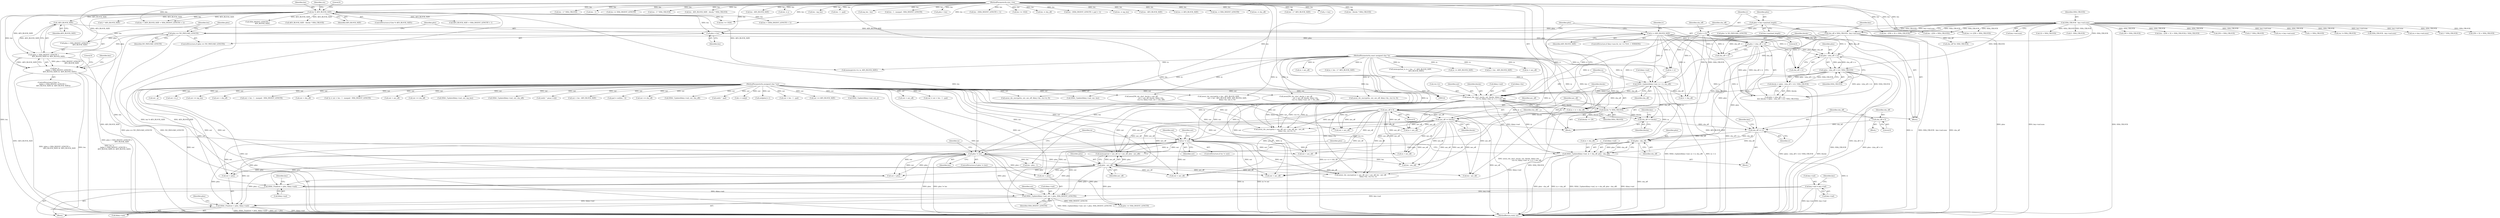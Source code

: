 digraph "0_openssl_68595c0c2886e7942a14f98c17a55a88afb6c292@pointer" {
"1000362" [label="(Call,SHA1_Final(out + plen, &key->md))"];
"1000124" [label="(MethodParameterIn,unsigned char *out)"];
"1000325" [label="(Call,in != out)"];
"1000125" [label="(MethodParameterIn,const unsigned char *in)"];
"1000237" [label="(Call,aesni_cbc_sha1_enc(in, out, blocks, &key->ks,\n                               ctx->iv, &key->md, in + iv + sha_off))"];
"1000218" [label="(Call,blocks = (plen - (sha_off + iv)) / SHA_CBLOCK)"];
"1000220" [label="(Call,(plen - (sha_off + iv)) / SHA_CBLOCK)"];
"1000221" [label="(Call,plen - (sha_off + iv))"];
"1000213" [label="(Call,plen > (sha_off + iv))"];
"1000182" [label="(Call,plen = len)"];
"1000168" [label="(Call,len % AES_BLOCK_SIZE)"];
"1000126" [label="(MethodParameterIn,size_t len)"];
"1000179" [label="(Call,plen == NO_PAYLOAD_LENGTH)"];
"1000135" [label="(Call,plen = key->payload_length)"];
"1000153" [label="(Call,sha_off = SHA_CBLOCK - key->md.num)"];
"1000155" [label="(Call,SHA_CBLOCK - key->md.num)"];
"1000141" [label="(Call,iv = 0)"];
"1000208" [label="(Call,iv = AES_BLOCK_SIZE)"];
"1000195" [label="(Call,-AES_BLOCK_SIZE)"];
"1000228" [label="(Call,SHA1_Update(&key->md, in + iv, sha_off))"];
"1000335" [label="(Call,plen - aes_off)"];
"1000320" [label="(Call,plen != len)"];
"1000316" [label="(Call,plen - sha_off)"];
"1000305" [label="(Call,sha_off += iv)"];
"1000302" [label="(Call,sha_off = 0)"];
"1000263" [label="(Call,sha_off += blocks)"];
"1000257" [label="(Call,blocks *= SHA_CBLOCK)"];
"1000187" [label="(Call,len !=\n                 ((plen + SHA_DIGEST_LENGTH +\n                   AES_BLOCK_SIZE) & -AES_BLOCK_SIZE))"];
"1000189" [label="(Call,(plen + SHA_DIGEST_LENGTH +\n                   AES_BLOCK_SIZE) & -AES_BLOCK_SIZE)"];
"1000149" [label="(Call,aes_off = 0)"];
"1000260" [label="(Call,aes_off += blocks)"];
"1000346" [label="(Call,key->md = key->tail)"];
"1000353" [label="(Call,SHA1_Update(&key->md, out + plen, SHA_DIGEST_LENGTH))"];
"1000338" [label="(Call,SHA1_Final(out + plen, &key->md))"];
"1000308" [label="(Call,SHA1_Update(&key->md, in + sha_off, plen - sha_off))"];
"1001861" [label="(Call,len - 2 * SHA_CBLOCK)"];
"1001017" [label="(Call,res != SHA_CBLOCK)"];
"1000135" [label="(Call,plen = key->payload_length)"];
"1000219" [label="(Identifier,blocks)"];
"1000263" [label="(Call,sha_off += blocks)"];
"1000150" [label="(Identifier,aes_off)"];
"1000156" [label="(Identifier,SHA_CBLOCK)"];
"1001897" [label="(Call,out + aes_off)"];
"1000245" [label="(Call,ctx->iv)"];
"1000272" [label="(Call,blocks >> 29)"];
"1000371" [label="(Identifier,plen)"];
"1001894" [label="(Call,in + aes_off)"];
"1000707" [label="(Call,len - (256 + 32 + SHA_CBLOCK))"];
"1000392" [label="(Call,out + aes_off)"];
"1000604" [label="(Call,len - 1)"];
"1000257" [label="(Call,blocks *= SHA_CBLOCK)"];
"1000320" [label="(Call,plen != len)"];
"1000303" [label="(Identifier,sha_off)"];
"1000213" [label="(Call,plen > (sha_off + iv))"];
"1001520" [label="(Call,len += SHA_DIGEST_LENGTH)"];
"1000498" [label="(Call,len < (AES_BLOCK_SIZE + SHA_DIGEST_LENGTH + 1))"];
"1001783" [label="(Call,out = out + len - 1 - pad)"];
"1000179" [label="(Call,plen == NO_PAYLOAD_LENGTH)"];
"1000830" [label="(Call,SHA_CBLOCK - key->md.num)"];
"1001851" [label="(Call,len - 3 * SHA_CBLOCK)"];
"1000192" [label="(Call,SHA_DIGEST_LENGTH +\n                   AES_BLOCK_SIZE)"];
"1000125" [label="(MethodParameterIn,const unsigned char *in)"];
"1000577" [label="(Call,aesni_cbc_encrypt(in + len - AES_BLOCK_SIZE,\n                                  out + len - AES_BLOCK_SIZE, AES_BLOCK_SIZE,\n                                  &key->ks, tail_iv, 0))"];
"1000229" [label="(Call,&key->md)"];
"1000143" [label="(Literal,0)"];
"1000717" [label="(Call,len - AES_BLOCK_SIZE - blocks * SHA_CBLOCK)"];
"1000154" [label="(Identifier,sha_off)"];
"1000254" [label="(Call,iv + sha_off)"];
"1000196" [label="(Identifier,AES_BLOCK_SIZE)"];
"1000391" [label="(Call,aesni_cbc_encrypt(out + aes_off, out + aes_off, len - aes_off,\n                              &key->ks, ctx->iv, 1))"];
"1000304" [label="(Literal,0)"];
"1000239" [label="(Identifier,out)"];
"1000398" [label="(Call,len - aes_off)"];
"1000366" [label="(Call,&key->md)"];
"1000172" [label="(Literal,0)"];
"1000222" [label="(Identifier,plen)"];
"1000186" [label="(ControlStructure,if (len !=\n                 ((plen + SHA_DIGEST_LENGTH +\n                   AES_BLOCK_SIZE) & -AES_BLOCK_SIZE)))"];
"1001523" [label="(Call,res = key->md.num)"];
"1000327" [label="(Identifier,out)"];
"1000183" [label="(Identifier,plen)"];
"1000212" [label="(Call,plen > (sha_off + iv)\n            && (blocks = (plen - (sha_off + iv)) / SHA_CBLOCK))"];
"1000356" [label="(Identifier,key)"];
"1001853" [label="(Call,3 * SHA_CBLOCK)"];
"1001647" [label="(Call,out - p)"];
"1000228" [label="(Call,SHA1_Update(&key->md, in + iv, sha_off))"];
"1000844" [label="(Call,out += j)"];
"1001893" [label="(Call,aesni256_cbc_sha1_dec(in + aes_off,\n                                      out + aes_off, blocks, &key->ks,\n                                      ctx->iv, &key->md, out + sha_off))"];
"1000306" [label="(Identifier,sha_off)"];
"1000580" [label="(Call,len - AES_BLOCK_SIZE)"];
"1000361" [label="(Identifier,SHA_DIGEST_LENGTH)"];
"1001625" [label="(Call,out += inp_len)"];
"1001912" [label="(Call,out + sha_off)"];
"1000847" [label="(Call,len -= j)"];
"1000820" [label="(Call,len - (256 + SHA_CBLOCK))"];
"1000340" [label="(Identifier,out)"];
"1001635" [label="(Call,out + len - 1 - maxpad - SHA_DIGEST_LENGTH)"];
"1000261" [label="(Identifier,aes_off)"];
"1001561" [label="(Call,len - inp_len)"];
"1001787" [label="(Call,len - 1 - pad)"];
"1000142" [label="(Identifier,iv)"];
"1000127" [label="(Block,)"];
"1000177" [label="(Block,)"];
"1000328" [label="(Call,memcpy(out + aes_off, in + aes_off, plen - aes_off))"];
"1000376" [label="(Call,len - plen - 1)"];
"1000811" [label="(Call,len >= (256 + SHA_CBLOCK))"];
"1000719" [label="(Call,AES_BLOCK_SIZE - blocks * SHA_CBLOCK)"];
"1000170" [label="(Identifier,AES_BLOCK_SIZE)"];
"1000339" [label="(Call,out + plen)"];
"1000660" [label="(Call,inp_len - len)"];
"1000236" [label="(Identifier,sha_off)"];
"1001637" [label="(Call,len - 1 - maxpad - SHA_DIGEST_LENGTH)"];
"1000418" [label="(Call,len - aes_off)"];
"1000309" [label="(Call,&key->md)"];
"1000167" [label="(ControlStructure,if (len % AES_BLOCK_SIZE))"];
"1000329" [label="(Call,out + aes_off)"];
"1000709" [label="(Call,256 + 32 + SHA_CBLOCK)"];
"1000364" [label="(Identifier,out)"];
"1000318" [label="(Identifier,sha_off)"];
"1000412" [label="(Call,in + aes_off)"];
"1000569" [label="(Call,in + len - 2 * AES_BLOCK_SIZE)"];
"1000767" [label="(Call,out + sha_off)"];
"1000363" [label="(Call,out + plen)"];
"1000149" [label="(Call,aes_off = 0)"];
"1000350" [label="(Call,key->tail)"];
"1000323" [label="(Block,)"];
"1000260" [label="(Call,aes_off += blocks)"];
"1000164" [label="(Identifier,key)"];
"1000184" [label="(Identifier,len)"];
"1000411" [label="(Call,aesni_cbc_encrypt(in + aes_off, out + aes_off, len - aes_off,\n                              &key->ks, ctx->iv, 1))"];
"1000190" [label="(Call,plen + SHA_DIGEST_LENGTH +\n                   AES_BLOCK_SIZE)"];
"1001633" [label="(Call,*p = out + len - 1 - maxpad - SHA_DIGEST_LENGTH)"];
"1000182" [label="(Call,plen = len)"];
"1000346" [label="(Call,key->md = key->tail)"];
"1000752" [label="(Call,out + aes_off)"];
"1000141" [label="(Call,iv = 0)"];
"1000381" [label="(Call,plen < len)"];
"1000233" [label="(Call,in + iv)"];
"1000307" [label="(Identifier,iv)"];
"1000313" [label="(Call,in + sha_off)"];
"1000151" [label="(Literal,0)"];
"1000126" [label="(MethodParameterIn,size_t len)"];
"1000259" [label="(Identifier,SHA_CBLOCK)"];
"1000221" [label="(Call,plen - (sha_off + iv))"];
"1000332" [label="(Call,in + aes_off)"];
"1000237" [label="(Call,aesni_cbc_sha1_enc(in, out, blocks, &key->ks,\n                               ctx->iv, &key->md, in + iv + sha_off))"];
"1000342" [label="(Call,&key->md)"];
"1001845" [label="(Call,sha_off %= SHA_CBLOCK)"];
"1001971" [label="(MethodReturn,static int)"];
"1001874" [label="(Call,aesni_cbc_encrypt(in, out, aes_off, &key->ks, ctx->iv, 0))"];
"1000240" [label="(Identifier,blocks)"];
"1000354" [label="(Call,&key->md)"];
"1000324" [label="(ControlStructure,if (in != out))"];
"1001920" [label="(Call,out += sha_off)"];
"1000507" [label="(Call,memcpy(ctx->iv, in, AES_BLOCK_SIZE))"];
"1000157" [label="(Call,key->md.num)"];
"1000370" [label="(Call,plen += SHA_DIGEST_LENGTH)"];
"1000302" [label="(Call,sha_off = 0)"];
"1000311" [label="(Identifier,key)"];
"1000187" [label="(Call,len !=\n                 ((plen + SHA_DIGEST_LENGTH +\n                   AES_BLOCK_SIZE) & -AES_BLOCK_SIZE))"];
"1000215" [label="(Call,sha_off + iv)"];
"1000413" [label="(Identifier,in)"];
"1000609" [label="(Call,len - (SHA_DIGEST_LENGTH + 1))"];
"1000317" [label="(Identifier,plen)"];
"1000800" [label="(Call,SHA1_Update(&key->md, out, inp_len))"];
"1000741" [label="(Call,SHA1_Update(&key->md, out, sha_off))"];
"1000711" [label="(Call,32 + SHA_CBLOCK)"];
"1000825" [label="(Call,0 - SHA_CBLOCK)"];
"1000395" [label="(Call,out + aes_off)"];
"1000169" [label="(Identifier,len)"];
"1000189" [label="(Call,(plen + SHA_DIGEST_LENGTH +\n                   AES_BLOCK_SIZE) & -AES_BLOCK_SIZE)"];
"1000558" [label="(Call,len >= 1024)"];
"1000136" [label="(Identifier,plen)"];
"1000209" [label="(Identifier,iv)"];
"1001923" [label="(Call,len -= sha_off)"];
"1000450" [label="(Call,plen != NO_PAYLOAD_LENGTH)"];
"1000168" [label="(Call,len % AES_BLOCK_SIZE)"];
"1000648" [label="(Call,len - (SHA_DIGEST_LENGTH + pad + 1))"];
"1000358" [label="(Call,out + plen)"];
"1000188" [label="(Identifier,len)"];
"1000181" [label="(Identifier,NO_PAYLOAD_LENGTH)"];
"1000200" [label="(ControlStructure,if (key->aux.tls_ver >= TLS1_1_VERSION))"];
"1000264" [label="(Identifier,sha_off)"];
"1000338" [label="(Call,SHA1_Final(out + plen, &key->md))"];
"1000330" [label="(Identifier,out)"];
"1001628" [label="(Call,len -= inp_len)"];
"1000322" [label="(Identifier,len)"];
"1000729" [label="(Call,aesni_cbc_encrypt(in, out, aes_off, &key->ks, ctx->iv, 0))"];
"1000585" [label="(Call,len - AES_BLOCK_SIZE)"];
"1000348" [label="(Identifier,key)"];
"1000547" [label="(Call,out[i] ^ pmac->c[i])"];
"1000583" [label="(Call,out + len - AES_BLOCK_SIZE)"];
"1000600" [label="(Call,pad = out[len - 1])"];
"1000567" [label="(Call,memcpy(tail_iv, in + len - 2 * AES_BLOCK_SIZE,\n                       AES_BLOCK_SIZE))"];
"1000822" [label="(Call,256 + SHA_CBLOCK)"];
"1000519" [label="(Call,len -= AES_BLOCK_SIZE)"];
"1000807" [label="(Call,len -= SHA_DIGEST_LENGTH)"];
"1000195" [label="(Call,-AES_BLOCK_SIZE)"];
"1000778" [label="(Call,len -= sha_off)"];
"1000775" [label="(Call,out += sha_off)"];
"1000220" [label="(Call,(plen - (sha_off + iv)) / SHA_CBLOCK)"];
"1000153" [label="(Call,sha_off = SHA_CBLOCK - key->md.num)"];
"1000218" [label="(Call,blocks = (plen - (sha_off + iv)) / SHA_CBLOCK)"];
"1000325" [label="(Call,in != out)"];
"1000180" [label="(Identifier,plen)"];
"1000223" [label="(Call,sha_off + iv)"];
"1001886" [label="(Call,SHA1_Update(&key->md, out, sha_off))"];
"1001962" [label="(Call,SHA1_Update(&key->md, out, len))"];
"1000513" [label="(Call,in += AES_BLOCK_SIZE)"];
"1000137" [label="(Call,key->payload_length)"];
"1000578" [label="(Call,in + len - AES_BLOCK_SIZE)"];
"1000524" [label="(Call,len < (SHA_DIGEST_LENGTH + 1))"];
"1000124" [label="(MethodParameterIn,unsigned char *out)"];
"1000248" [label="(Call,&key->md)"];
"1001807" [label="(Call,out[i] ^ pad)"];
"1000198" [label="(Literal,0)"];
"1000969" [label="(Call,c = out[j])"];
"1000269" [label="(Identifier,key)"];
"1000146" [label="(Identifier,sha_off)"];
"1000326" [label="(Identifier,in)"];
"1000749" [label="(Call,in + aes_off)"];
"1000386" [label="(Call,out[plen] = l)"];
"1000706" [label="(Call,(len - (256 + 32 + SHA_CBLOCK)) / SHA_CBLOCK)"];
"1000175" [label="(Identifier,ctx)"];
"1000265" [label="(Identifier,blocks)"];
"1000415" [label="(Call,out + aes_off)"];
"1000155" [label="(Call,SHA_CBLOCK - key->md.num)"];
"1000813" [label="(Call,256 + SHA_CBLOCK)"];
"1000204" [label="(Identifier,key)"];
"1000500" [label="(Call,AES_BLOCK_SIZE + SHA_DIGEST_LENGTH + 1)"];
"1000214" [label="(Identifier,plen)"];
"1001785" [label="(Call,out + len - 1 - pad)"];
"1001835" [label="(Call,len >= 1024)"];
"1000516" [label="(Call,out += AES_BLOCK_SIZE)"];
"1000262" [label="(Identifier,blocks)"];
"1000571" [label="(Call,len - 2 * AES_BLOCK_SIZE)"];
"1000210" [label="(Identifier,AES_BLOCK_SIZE)"];
"1001863" [label="(Call,2 * SHA_CBLOCK)"];
"1000962" [label="(Call,j < len)"];
"1000258" [label="(Identifier,blocks)"];
"1000748" [label="(Call,aesni256_cbc_sha1_dec(in + aes_off,\n                                      out + aes_off, blocks, &key->ks,\n                                      ctx->iv, &key->md, out + sha_off))"];
"1000305" [label="(Call,sha_off += iv)"];
"1000178" [label="(ControlStructure,if (plen == NO_PAYLOAD_LENGTH))"];
"1000241" [label="(Call,&key->ks)"];
"1001869" [label="(Call,len - blocks * SHA_CBLOCK)"];
"1000208" [label="(Call,iv = AES_BLOCK_SIZE)"];
"1000952" [label="(Call,res = key->md.num)"];
"1000301" [label="(Block,)"];
"1000238" [label="(Identifier,in)"];
"1001143" [label="(Call,i < SHA_CBLOCK)"];
"1000308" [label="(Call,SHA1_Update(&key->md, in + sha_off, plen - sha_off))"];
"1000335" [label="(Call,plen - aes_off)"];
"1000227" [label="(Block,)"];
"1000573" [label="(Call,2 * AES_BLOCK_SIZE)"];
"1000337" [label="(Identifier,aes_off)"];
"1000347" [label="(Call,key->md)"];
"1000316" [label="(Call,plen - sha_off)"];
"1000321" [label="(Identifier,plen)"];
"1000319" [label="(ControlStructure,if (plen != len))"];
"1000252" [label="(Call,in + iv + sha_off)"];
"1000353" [label="(Call,SHA1_Update(&key->md, out + plen, SHA_DIGEST_LENGTH))"];
"1000336" [label="(Identifier,plen)"];
"1000837" [label="(Call,SHA1_Update(&key->md, out, j))"];
"1000226" [label="(Identifier,SHA_CBLOCK)"];
"1000362" [label="(Call,SHA1_Final(out + plen, &key->md))"];
"1000362" -> "1000323"  [label="AST: "];
"1000362" -> "1000366"  [label="CFG: "];
"1000363" -> "1000362"  [label="AST: "];
"1000366" -> "1000362"  [label="AST: "];
"1000371" -> "1000362"  [label="CFG: "];
"1000362" -> "1001971"  [label="DDG: &key->md"];
"1000362" -> "1001971"  [label="DDG: SHA1_Final(out + plen, &key->md)"];
"1000362" -> "1001971"  [label="DDG: out + plen"];
"1000124" -> "1000362"  [label="DDG: out"];
"1000325" -> "1000362"  [label="DDG: out"];
"1000335" -> "1000362"  [label="DDG: plen"];
"1000320" -> "1000362"  [label="DDG: plen"];
"1000346" -> "1000362"  [label="DDG: key->md"];
"1000353" -> "1000362"  [label="DDG: &key->md"];
"1000124" -> "1000122"  [label="AST: "];
"1000124" -> "1001971"  [label="DDG: out"];
"1000124" -> "1000237"  [label="DDG: out"];
"1000124" -> "1000325"  [label="DDG: out"];
"1000124" -> "1000328"  [label="DDG: out"];
"1000124" -> "1000329"  [label="DDG: out"];
"1000124" -> "1000338"  [label="DDG: out"];
"1000124" -> "1000339"  [label="DDG: out"];
"1000124" -> "1000353"  [label="DDG: out"];
"1000124" -> "1000358"  [label="DDG: out"];
"1000124" -> "1000363"  [label="DDG: out"];
"1000124" -> "1000386"  [label="DDG: out"];
"1000124" -> "1000391"  [label="DDG: out"];
"1000124" -> "1000392"  [label="DDG: out"];
"1000124" -> "1000395"  [label="DDG: out"];
"1000124" -> "1000411"  [label="DDG: out"];
"1000124" -> "1000415"  [label="DDG: out"];
"1000124" -> "1000516"  [label="DDG: out"];
"1000124" -> "1000547"  [label="DDG: out"];
"1000124" -> "1000577"  [label="DDG: out"];
"1000124" -> "1000583"  [label="DDG: out"];
"1000124" -> "1000600"  [label="DDG: out"];
"1000124" -> "1000729"  [label="DDG: out"];
"1000124" -> "1000741"  [label="DDG: out"];
"1000124" -> "1000748"  [label="DDG: out"];
"1000124" -> "1000752"  [label="DDG: out"];
"1000124" -> "1000767"  [label="DDG: out"];
"1000124" -> "1000775"  [label="DDG: out"];
"1000124" -> "1000800"  [label="DDG: out"];
"1000124" -> "1000837"  [label="DDG: out"];
"1000124" -> "1000844"  [label="DDG: out"];
"1000124" -> "1000969"  [label="DDG: out"];
"1000124" -> "1001625"  [label="DDG: out"];
"1000124" -> "1001633"  [label="DDG: out"];
"1000124" -> "1001635"  [label="DDG: out"];
"1000124" -> "1001647"  [label="DDG: out"];
"1000124" -> "1001783"  [label="DDG: out"];
"1000124" -> "1001785"  [label="DDG: out"];
"1000124" -> "1001807"  [label="DDG: out"];
"1000124" -> "1001874"  [label="DDG: out"];
"1000124" -> "1001886"  [label="DDG: out"];
"1000124" -> "1001893"  [label="DDG: out"];
"1000124" -> "1001897"  [label="DDG: out"];
"1000124" -> "1001912"  [label="DDG: out"];
"1000124" -> "1001920"  [label="DDG: out"];
"1000124" -> "1001962"  [label="DDG: out"];
"1000325" -> "1000324"  [label="AST: "];
"1000325" -> "1000327"  [label="CFG: "];
"1000326" -> "1000325"  [label="AST: "];
"1000327" -> "1000325"  [label="AST: "];
"1000330" -> "1000325"  [label="CFG: "];
"1000340" -> "1000325"  [label="CFG: "];
"1000325" -> "1001971"  [label="DDG: in"];
"1000325" -> "1001971"  [label="DDG: in != out"];
"1000125" -> "1000325"  [label="DDG: in"];
"1000237" -> "1000325"  [label="DDG: in"];
"1000237" -> "1000325"  [label="DDG: out"];
"1000325" -> "1000328"  [label="DDG: out"];
"1000325" -> "1000328"  [label="DDG: in"];
"1000325" -> "1000329"  [label="DDG: out"];
"1000325" -> "1000332"  [label="DDG: in"];
"1000325" -> "1000338"  [label="DDG: out"];
"1000325" -> "1000339"  [label="DDG: out"];
"1000325" -> "1000353"  [label="DDG: out"];
"1000325" -> "1000358"  [label="DDG: out"];
"1000325" -> "1000363"  [label="DDG: out"];
"1000325" -> "1000391"  [label="DDG: out"];
"1000325" -> "1000392"  [label="DDG: out"];
"1000325" -> "1000395"  [label="DDG: out"];
"1000125" -> "1000122"  [label="AST: "];
"1000125" -> "1001971"  [label="DDG: in"];
"1000125" -> "1000228"  [label="DDG: in"];
"1000125" -> "1000233"  [label="DDG: in"];
"1000125" -> "1000237"  [label="DDG: in"];
"1000125" -> "1000252"  [label="DDG: in"];
"1000125" -> "1000308"  [label="DDG: in"];
"1000125" -> "1000313"  [label="DDG: in"];
"1000125" -> "1000328"  [label="DDG: in"];
"1000125" -> "1000332"  [label="DDG: in"];
"1000125" -> "1000411"  [label="DDG: in"];
"1000125" -> "1000412"  [label="DDG: in"];
"1000125" -> "1000507"  [label="DDG: in"];
"1000125" -> "1000513"  [label="DDG: in"];
"1000125" -> "1000567"  [label="DDG: in"];
"1000125" -> "1000569"  [label="DDG: in"];
"1000125" -> "1000577"  [label="DDG: in"];
"1000125" -> "1000578"  [label="DDG: in"];
"1000125" -> "1000729"  [label="DDG: in"];
"1000125" -> "1000748"  [label="DDG: in"];
"1000125" -> "1000749"  [label="DDG: in"];
"1000125" -> "1001874"  [label="DDG: in"];
"1000125" -> "1001893"  [label="DDG: in"];
"1000125" -> "1001894"  [label="DDG: in"];
"1000237" -> "1000227"  [label="AST: "];
"1000237" -> "1000252"  [label="CFG: "];
"1000238" -> "1000237"  [label="AST: "];
"1000239" -> "1000237"  [label="AST: "];
"1000240" -> "1000237"  [label="AST: "];
"1000241" -> "1000237"  [label="AST: "];
"1000245" -> "1000237"  [label="AST: "];
"1000248" -> "1000237"  [label="AST: "];
"1000252" -> "1000237"  [label="AST: "];
"1000258" -> "1000237"  [label="CFG: "];
"1000237" -> "1001971"  [label="DDG: aesni_cbc_sha1_enc(in, out, blocks, &key->ks,\n                               ctx->iv, &key->md, in + iv + sha_off)"];
"1000237" -> "1001971"  [label="DDG: in + iv + sha_off"];
"1000218" -> "1000237"  [label="DDG: blocks"];
"1000228" -> "1000237"  [label="DDG: &key->md"];
"1000228" -> "1000237"  [label="DDG: sha_off"];
"1000141" -> "1000237"  [label="DDG: iv"];
"1000208" -> "1000237"  [label="DDG: iv"];
"1000237" -> "1000257"  [label="DDG: blocks"];
"1000237" -> "1000308"  [label="DDG: &key->md"];
"1000237" -> "1000308"  [label="DDG: in"];
"1000237" -> "1000313"  [label="DDG: in"];
"1000237" -> "1000391"  [label="DDG: &key->ks"];
"1000237" -> "1000391"  [label="DDG: ctx->iv"];
"1000237" -> "1000411"  [label="DDG: in"];
"1000237" -> "1000411"  [label="DDG: out"];
"1000237" -> "1000411"  [label="DDG: &key->ks"];
"1000237" -> "1000411"  [label="DDG: ctx->iv"];
"1000237" -> "1000412"  [label="DDG: in"];
"1000237" -> "1000415"  [label="DDG: out"];
"1000218" -> "1000212"  [label="AST: "];
"1000218" -> "1000220"  [label="CFG: "];
"1000219" -> "1000218"  [label="AST: "];
"1000220" -> "1000218"  [label="AST: "];
"1000212" -> "1000218"  [label="CFG: "];
"1000218" -> "1001971"  [label="DDG: blocks"];
"1000218" -> "1001971"  [label="DDG: (plen - (sha_off + iv)) / SHA_CBLOCK"];
"1000218" -> "1000212"  [label="DDG: blocks"];
"1000220" -> "1000218"  [label="DDG: plen - (sha_off + iv)"];
"1000220" -> "1000218"  [label="DDG: SHA_CBLOCK"];
"1000220" -> "1000226"  [label="CFG: "];
"1000221" -> "1000220"  [label="AST: "];
"1000226" -> "1000220"  [label="AST: "];
"1000220" -> "1001971"  [label="DDG: plen - (sha_off + iv)"];
"1000220" -> "1001971"  [label="DDG: SHA_CBLOCK"];
"1000220" -> "1000212"  [label="DDG: plen - (sha_off + iv)"];
"1000220" -> "1000212"  [label="DDG: SHA_CBLOCK"];
"1000221" -> "1000220"  [label="DDG: plen"];
"1000221" -> "1000220"  [label="DDG: sha_off + iv"];
"1000155" -> "1000220"  [label="DDG: SHA_CBLOCK"];
"1000220" -> "1000257"  [label="DDG: SHA_CBLOCK"];
"1000221" -> "1000223"  [label="CFG: "];
"1000222" -> "1000221"  [label="AST: "];
"1000223" -> "1000221"  [label="AST: "];
"1000226" -> "1000221"  [label="CFG: "];
"1000221" -> "1001971"  [label="DDG: sha_off + iv"];
"1000213" -> "1000221"  [label="DDG: plen"];
"1000153" -> "1000221"  [label="DDG: sha_off"];
"1000141" -> "1000221"  [label="DDG: iv"];
"1000208" -> "1000221"  [label="DDG: iv"];
"1000221" -> "1000316"  [label="DDG: plen"];
"1000213" -> "1000212"  [label="AST: "];
"1000213" -> "1000215"  [label="CFG: "];
"1000214" -> "1000213"  [label="AST: "];
"1000215" -> "1000213"  [label="AST: "];
"1000219" -> "1000213"  [label="CFG: "];
"1000212" -> "1000213"  [label="CFG: "];
"1000213" -> "1001971"  [label="DDG: sha_off + iv"];
"1000213" -> "1000212"  [label="DDG: plen"];
"1000213" -> "1000212"  [label="DDG: sha_off + iv"];
"1000182" -> "1000213"  [label="DDG: plen"];
"1000179" -> "1000213"  [label="DDG: plen"];
"1000153" -> "1000213"  [label="DDG: sha_off"];
"1000141" -> "1000213"  [label="DDG: iv"];
"1000208" -> "1000213"  [label="DDG: iv"];
"1000213" -> "1000316"  [label="DDG: plen"];
"1000182" -> "1000178"  [label="AST: "];
"1000182" -> "1000184"  [label="CFG: "];
"1000183" -> "1000182"  [label="AST: "];
"1000184" -> "1000182"  [label="AST: "];
"1000214" -> "1000182"  [label="CFG: "];
"1000168" -> "1000182"  [label="DDG: len"];
"1000126" -> "1000182"  [label="DDG: len"];
"1000168" -> "1000167"  [label="AST: "];
"1000168" -> "1000170"  [label="CFG: "];
"1000169" -> "1000168"  [label="AST: "];
"1000170" -> "1000168"  [label="AST: "];
"1000172" -> "1000168"  [label="CFG: "];
"1000175" -> "1000168"  [label="CFG: "];
"1000168" -> "1001971"  [label="DDG: len % AES_BLOCK_SIZE"];
"1000168" -> "1001971"  [label="DDG: len"];
"1000168" -> "1001971"  [label="DDG: AES_BLOCK_SIZE"];
"1000126" -> "1000168"  [label="DDG: len"];
"1000168" -> "1000187"  [label="DDG: len"];
"1000168" -> "1000189"  [label="DDG: AES_BLOCK_SIZE"];
"1000168" -> "1000190"  [label="DDG: AES_BLOCK_SIZE"];
"1000168" -> "1000192"  [label="DDG: AES_BLOCK_SIZE"];
"1000168" -> "1000195"  [label="DDG: AES_BLOCK_SIZE"];
"1000168" -> "1000320"  [label="DDG: len"];
"1000168" -> "1000498"  [label="DDG: len"];
"1000168" -> "1000498"  [label="DDG: AES_BLOCK_SIZE"];
"1000168" -> "1000500"  [label="DDG: AES_BLOCK_SIZE"];
"1000168" -> "1000507"  [label="DDG: AES_BLOCK_SIZE"];
"1000168" -> "1000524"  [label="DDG: len"];
"1000168" -> "1000573"  [label="DDG: AES_BLOCK_SIZE"];
"1000168" -> "1000719"  [label="DDG: AES_BLOCK_SIZE"];
"1000168" -> "1001835"  [label="DDG: len"];
"1000126" -> "1000122"  [label="AST: "];
"1000126" -> "1001971"  [label="DDG: len"];
"1000126" -> "1000187"  [label="DDG: len"];
"1000126" -> "1000320"  [label="DDG: len"];
"1000126" -> "1000376"  [label="DDG: len"];
"1000126" -> "1000381"  [label="DDG: len"];
"1000126" -> "1000398"  [label="DDG: len"];
"1000126" -> "1000418"  [label="DDG: len"];
"1000126" -> "1000498"  [label="DDG: len"];
"1000126" -> "1000519"  [label="DDG: len"];
"1000126" -> "1000524"  [label="DDG: len"];
"1000126" -> "1000558"  [label="DDG: len"];
"1000126" -> "1000571"  [label="DDG: len"];
"1000126" -> "1000580"  [label="DDG: len"];
"1000126" -> "1000585"  [label="DDG: len"];
"1000126" -> "1000604"  [label="DDG: len"];
"1000126" -> "1000609"  [label="DDG: len"];
"1000126" -> "1000648"  [label="DDG: len"];
"1000126" -> "1000660"  [label="DDG: len"];
"1000126" -> "1000707"  [label="DDG: len"];
"1000126" -> "1000717"  [label="DDG: len"];
"1000126" -> "1000778"  [label="DDG: len"];
"1000126" -> "1000807"  [label="DDG: len"];
"1000126" -> "1000811"  [label="DDG: len"];
"1000126" -> "1000820"  [label="DDG: len"];
"1000126" -> "1000847"  [label="DDG: len"];
"1000126" -> "1000962"  [label="DDG: len"];
"1000126" -> "1001520"  [label="DDG: len"];
"1000126" -> "1001561"  [label="DDG: len"];
"1000126" -> "1001628"  [label="DDG: len"];
"1000126" -> "1001637"  [label="DDG: len"];
"1000126" -> "1001787"  [label="DDG: len"];
"1000126" -> "1001835"  [label="DDG: len"];
"1000126" -> "1001851"  [label="DDG: len"];
"1000126" -> "1001861"  [label="DDG: len"];
"1000126" -> "1001869"  [label="DDG: len"];
"1000126" -> "1001923"  [label="DDG: len"];
"1000126" -> "1001962"  [label="DDG: len"];
"1000179" -> "1000178"  [label="AST: "];
"1000179" -> "1000181"  [label="CFG: "];
"1000180" -> "1000179"  [label="AST: "];
"1000181" -> "1000179"  [label="AST: "];
"1000183" -> "1000179"  [label="CFG: "];
"1000188" -> "1000179"  [label="CFG: "];
"1000179" -> "1001971"  [label="DDG: plen == NO_PAYLOAD_LENGTH"];
"1000179" -> "1001971"  [label="DDG: NO_PAYLOAD_LENGTH"];
"1000135" -> "1000179"  [label="DDG: plen"];
"1000179" -> "1000189"  [label="DDG: plen"];
"1000179" -> "1000190"  [label="DDG: plen"];
"1000135" -> "1000127"  [label="AST: "];
"1000135" -> "1000137"  [label="CFG: "];
"1000136" -> "1000135"  [label="AST: "];
"1000137" -> "1000135"  [label="AST: "];
"1000142" -> "1000135"  [label="CFG: "];
"1000135" -> "1001971"  [label="DDG: plen"];
"1000135" -> "1000450"  [label="DDG: plen"];
"1000153" -> "1000127"  [label="AST: "];
"1000153" -> "1000155"  [label="CFG: "];
"1000154" -> "1000153"  [label="AST: "];
"1000155" -> "1000153"  [label="AST: "];
"1000164" -> "1000153"  [label="CFG: "];
"1000153" -> "1001971"  [label="DDG: SHA_CBLOCK - key->md.num"];
"1000153" -> "1001971"  [label="DDG: sha_off"];
"1000155" -> "1000153"  [label="DDG: SHA_CBLOCK"];
"1000155" -> "1000153"  [label="DDG: key->md.num"];
"1000153" -> "1000215"  [label="DDG: sha_off"];
"1000153" -> "1000223"  [label="DDG: sha_off"];
"1000153" -> "1000228"  [label="DDG: sha_off"];
"1000153" -> "1001845"  [label="DDG: sha_off"];
"1000155" -> "1000157"  [label="CFG: "];
"1000156" -> "1000155"  [label="AST: "];
"1000157" -> "1000155"  [label="AST: "];
"1000155" -> "1001971"  [label="DDG: key->md.num"];
"1000155" -> "1001971"  [label="DDG: SHA_CBLOCK"];
"1000155" -> "1000257"  [label="DDG: SHA_CBLOCK"];
"1000155" -> "1000707"  [label="DDG: SHA_CBLOCK"];
"1000155" -> "1000709"  [label="DDG: SHA_CBLOCK"];
"1000155" -> "1000711"  [label="DDG: SHA_CBLOCK"];
"1000155" -> "1000706"  [label="DDG: SHA_CBLOCK"];
"1000155" -> "1000811"  [label="DDG: SHA_CBLOCK"];
"1000155" -> "1000813"  [label="DDG: SHA_CBLOCK"];
"1000155" -> "1000820"  [label="DDG: SHA_CBLOCK"];
"1000155" -> "1000822"  [label="DDG: SHA_CBLOCK"];
"1000155" -> "1000825"  [label="DDG: SHA_CBLOCK"];
"1000155" -> "1000830"  [label="DDG: key->md.num"];
"1000155" -> "1000952"  [label="DDG: key->md.num"];
"1000155" -> "1001017"  [label="DDG: SHA_CBLOCK"];
"1000155" -> "1001143"  [label="DDG: SHA_CBLOCK"];
"1000155" -> "1001523"  [label="DDG: key->md.num"];
"1000155" -> "1001845"  [label="DDG: SHA_CBLOCK"];
"1000155" -> "1001853"  [label="DDG: SHA_CBLOCK"];
"1000155" -> "1001863"  [label="DDG: SHA_CBLOCK"];
"1000141" -> "1000127"  [label="AST: "];
"1000141" -> "1000143"  [label="CFG: "];
"1000142" -> "1000141"  [label="AST: "];
"1000143" -> "1000141"  [label="AST: "];
"1000146" -> "1000141"  [label="CFG: "];
"1000141" -> "1001971"  [label="DDG: iv"];
"1000141" -> "1000215"  [label="DDG: iv"];
"1000141" -> "1000223"  [label="DDG: iv"];
"1000141" -> "1000228"  [label="DDG: iv"];
"1000141" -> "1000233"  [label="DDG: iv"];
"1000141" -> "1000252"  [label="DDG: iv"];
"1000141" -> "1000254"  [label="DDG: iv"];
"1000141" -> "1000305"  [label="DDG: iv"];
"1000208" -> "1000200"  [label="AST: "];
"1000208" -> "1000210"  [label="CFG: "];
"1000209" -> "1000208"  [label="AST: "];
"1000210" -> "1000208"  [label="AST: "];
"1000214" -> "1000208"  [label="CFG: "];
"1000208" -> "1001971"  [label="DDG: AES_BLOCK_SIZE"];
"1000195" -> "1000208"  [label="DDG: AES_BLOCK_SIZE"];
"1000208" -> "1000215"  [label="DDG: iv"];
"1000208" -> "1000223"  [label="DDG: iv"];
"1000208" -> "1000228"  [label="DDG: iv"];
"1000208" -> "1000233"  [label="DDG: iv"];
"1000208" -> "1000252"  [label="DDG: iv"];
"1000208" -> "1000254"  [label="DDG: iv"];
"1000208" -> "1000305"  [label="DDG: iv"];
"1000195" -> "1000189"  [label="AST: "];
"1000195" -> "1000196"  [label="CFG: "];
"1000196" -> "1000195"  [label="AST: "];
"1000189" -> "1000195"  [label="CFG: "];
"1000195" -> "1001971"  [label="DDG: AES_BLOCK_SIZE"];
"1000195" -> "1000189"  [label="DDG: AES_BLOCK_SIZE"];
"1000228" -> "1000227"  [label="AST: "];
"1000228" -> "1000236"  [label="CFG: "];
"1000229" -> "1000228"  [label="AST: "];
"1000233" -> "1000228"  [label="AST: "];
"1000236" -> "1000228"  [label="AST: "];
"1000238" -> "1000228"  [label="CFG: "];
"1000228" -> "1001971"  [label="DDG: in + iv"];
"1000228" -> "1001971"  [label="DDG: SHA1_Update(&key->md, in + iv, sha_off)"];
"1000228" -> "1000252"  [label="DDG: sha_off"];
"1000228" -> "1000254"  [label="DDG: sha_off"];
"1000228" -> "1000263"  [label="DDG: sha_off"];
"1000335" -> "1000328"  [label="AST: "];
"1000335" -> "1000337"  [label="CFG: "];
"1000336" -> "1000335"  [label="AST: "];
"1000337" -> "1000335"  [label="AST: "];
"1000328" -> "1000335"  [label="CFG: "];
"1000335" -> "1000328"  [label="DDG: plen"];
"1000335" -> "1000328"  [label="DDG: aes_off"];
"1000320" -> "1000335"  [label="DDG: plen"];
"1000149" -> "1000335"  [label="DDG: aes_off"];
"1000260" -> "1000335"  [label="DDG: aes_off"];
"1000335" -> "1000338"  [label="DDG: plen"];
"1000335" -> "1000339"  [label="DDG: plen"];
"1000335" -> "1000353"  [label="DDG: plen"];
"1000335" -> "1000358"  [label="DDG: plen"];
"1000335" -> "1000363"  [label="DDG: plen"];
"1000335" -> "1000370"  [label="DDG: plen"];
"1000335" -> "1000391"  [label="DDG: aes_off"];
"1000335" -> "1000392"  [label="DDG: aes_off"];
"1000335" -> "1000395"  [label="DDG: aes_off"];
"1000335" -> "1000398"  [label="DDG: aes_off"];
"1000320" -> "1000319"  [label="AST: "];
"1000320" -> "1000322"  [label="CFG: "];
"1000321" -> "1000320"  [label="AST: "];
"1000322" -> "1000320"  [label="AST: "];
"1000326" -> "1000320"  [label="CFG: "];
"1000413" -> "1000320"  [label="CFG: "];
"1000320" -> "1001971"  [label="DDG: plen"];
"1000320" -> "1001971"  [label="DDG: plen != len"];
"1000316" -> "1000320"  [label="DDG: plen"];
"1000187" -> "1000320"  [label="DDG: len"];
"1000320" -> "1000338"  [label="DDG: plen"];
"1000320" -> "1000339"  [label="DDG: plen"];
"1000320" -> "1000353"  [label="DDG: plen"];
"1000320" -> "1000358"  [label="DDG: plen"];
"1000320" -> "1000363"  [label="DDG: plen"];
"1000320" -> "1000370"  [label="DDG: plen"];
"1000320" -> "1000376"  [label="DDG: len"];
"1000320" -> "1000418"  [label="DDG: len"];
"1000316" -> "1000308"  [label="AST: "];
"1000316" -> "1000318"  [label="CFG: "];
"1000317" -> "1000316"  [label="AST: "];
"1000318" -> "1000316"  [label="AST: "];
"1000308" -> "1000316"  [label="CFG: "];
"1000316" -> "1001971"  [label="DDG: sha_off"];
"1000316" -> "1000308"  [label="DDG: plen"];
"1000316" -> "1000308"  [label="DDG: sha_off"];
"1000305" -> "1000316"  [label="DDG: sha_off"];
"1000305" -> "1000177"  [label="AST: "];
"1000305" -> "1000307"  [label="CFG: "];
"1000306" -> "1000305"  [label="AST: "];
"1000307" -> "1000305"  [label="AST: "];
"1000311" -> "1000305"  [label="CFG: "];
"1000305" -> "1001971"  [label="DDG: iv"];
"1000302" -> "1000305"  [label="DDG: sha_off"];
"1000263" -> "1000305"  [label="DDG: sha_off"];
"1000305" -> "1000308"  [label="DDG: sha_off"];
"1000305" -> "1000313"  [label="DDG: sha_off"];
"1000302" -> "1000301"  [label="AST: "];
"1000302" -> "1000304"  [label="CFG: "];
"1000303" -> "1000302"  [label="AST: "];
"1000304" -> "1000302"  [label="AST: "];
"1000306" -> "1000302"  [label="CFG: "];
"1000263" -> "1000227"  [label="AST: "];
"1000263" -> "1000265"  [label="CFG: "];
"1000264" -> "1000263"  [label="AST: "];
"1000265" -> "1000263"  [label="AST: "];
"1000269" -> "1000263"  [label="CFG: "];
"1000257" -> "1000263"  [label="DDG: blocks"];
"1000257" -> "1000227"  [label="AST: "];
"1000257" -> "1000259"  [label="CFG: "];
"1000258" -> "1000257"  [label="AST: "];
"1000259" -> "1000257"  [label="AST: "];
"1000261" -> "1000257"  [label="CFG: "];
"1000257" -> "1001971"  [label="DDG: SHA_CBLOCK"];
"1000257" -> "1000260"  [label="DDG: blocks"];
"1000257" -> "1000272"  [label="DDG: blocks"];
"1000187" -> "1000186"  [label="AST: "];
"1000187" -> "1000189"  [label="CFG: "];
"1000188" -> "1000187"  [label="AST: "];
"1000189" -> "1000187"  [label="AST: "];
"1000198" -> "1000187"  [label="CFG: "];
"1000204" -> "1000187"  [label="CFG: "];
"1000187" -> "1001971"  [label="DDG: len"];
"1000187" -> "1001971"  [label="DDG: len !=\n                 ((plen + SHA_DIGEST_LENGTH +\n                   AES_BLOCK_SIZE) & -AES_BLOCK_SIZE)"];
"1000187" -> "1001971"  [label="DDG: (plen + SHA_DIGEST_LENGTH +\n                   AES_BLOCK_SIZE) & -AES_BLOCK_SIZE"];
"1000189" -> "1000187"  [label="DDG: plen + SHA_DIGEST_LENGTH +\n                   AES_BLOCK_SIZE"];
"1000189" -> "1000187"  [label="DDG: -AES_BLOCK_SIZE"];
"1000190" -> "1000189"  [label="AST: "];
"1000189" -> "1001971"  [label="DDG: plen + SHA_DIGEST_LENGTH +\n                   AES_BLOCK_SIZE"];
"1000189" -> "1001971"  [label="DDG: -AES_BLOCK_SIZE"];
"1000149" -> "1000127"  [label="AST: "];
"1000149" -> "1000151"  [label="CFG: "];
"1000150" -> "1000149"  [label="AST: "];
"1000151" -> "1000149"  [label="AST: "];
"1000154" -> "1000149"  [label="CFG: "];
"1000149" -> "1001971"  [label="DDG: aes_off"];
"1000149" -> "1000260"  [label="DDG: aes_off"];
"1000149" -> "1000328"  [label="DDG: aes_off"];
"1000149" -> "1000329"  [label="DDG: aes_off"];
"1000149" -> "1000332"  [label="DDG: aes_off"];
"1000149" -> "1000391"  [label="DDG: aes_off"];
"1000149" -> "1000392"  [label="DDG: aes_off"];
"1000149" -> "1000395"  [label="DDG: aes_off"];
"1000149" -> "1000398"  [label="DDG: aes_off"];
"1000149" -> "1000411"  [label="DDG: aes_off"];
"1000149" -> "1000412"  [label="DDG: aes_off"];
"1000149" -> "1000415"  [label="DDG: aes_off"];
"1000149" -> "1000418"  [label="DDG: aes_off"];
"1000260" -> "1000227"  [label="AST: "];
"1000260" -> "1000262"  [label="CFG: "];
"1000261" -> "1000260"  [label="AST: "];
"1000262" -> "1000260"  [label="AST: "];
"1000264" -> "1000260"  [label="CFG: "];
"1000260" -> "1000328"  [label="DDG: aes_off"];
"1000260" -> "1000329"  [label="DDG: aes_off"];
"1000260" -> "1000332"  [label="DDG: aes_off"];
"1000260" -> "1000391"  [label="DDG: aes_off"];
"1000260" -> "1000392"  [label="DDG: aes_off"];
"1000260" -> "1000395"  [label="DDG: aes_off"];
"1000260" -> "1000398"  [label="DDG: aes_off"];
"1000260" -> "1000411"  [label="DDG: aes_off"];
"1000260" -> "1000412"  [label="DDG: aes_off"];
"1000260" -> "1000415"  [label="DDG: aes_off"];
"1000260" -> "1000418"  [label="DDG: aes_off"];
"1000346" -> "1000323"  [label="AST: "];
"1000346" -> "1000350"  [label="CFG: "];
"1000347" -> "1000346"  [label="AST: "];
"1000350" -> "1000346"  [label="AST: "];
"1000356" -> "1000346"  [label="CFG: "];
"1000346" -> "1001971"  [label="DDG: key->md"];
"1000346" -> "1001971"  [label="DDG: key->tail"];
"1000346" -> "1000353"  [label="DDG: key->md"];
"1000353" -> "1000323"  [label="AST: "];
"1000353" -> "1000361"  [label="CFG: "];
"1000354" -> "1000353"  [label="AST: "];
"1000358" -> "1000353"  [label="AST: "];
"1000361" -> "1000353"  [label="AST: "];
"1000364" -> "1000353"  [label="CFG: "];
"1000353" -> "1001971"  [label="DDG: SHA1_Update(&key->md, out + plen, SHA_DIGEST_LENGTH)"];
"1000338" -> "1000353"  [label="DDG: &key->md"];
"1000353" -> "1000370"  [label="DDG: SHA_DIGEST_LENGTH"];
"1000338" -> "1000323"  [label="AST: "];
"1000338" -> "1000342"  [label="CFG: "];
"1000339" -> "1000338"  [label="AST: "];
"1000342" -> "1000338"  [label="AST: "];
"1000348" -> "1000338"  [label="CFG: "];
"1000308" -> "1000338"  [label="DDG: &key->md"];
"1000308" -> "1000177"  [label="AST: "];
"1000309" -> "1000308"  [label="AST: "];
"1000313" -> "1000308"  [label="AST: "];
"1000321" -> "1000308"  [label="CFG: "];
"1000308" -> "1001971"  [label="DDG: &key->md"];
"1000308" -> "1001971"  [label="DDG: plen - sha_off"];
"1000308" -> "1001971"  [label="DDG: in + sha_off"];
"1000308" -> "1001971"  [label="DDG: SHA1_Update(&key->md, in + sha_off, plen - sha_off)"];
}

